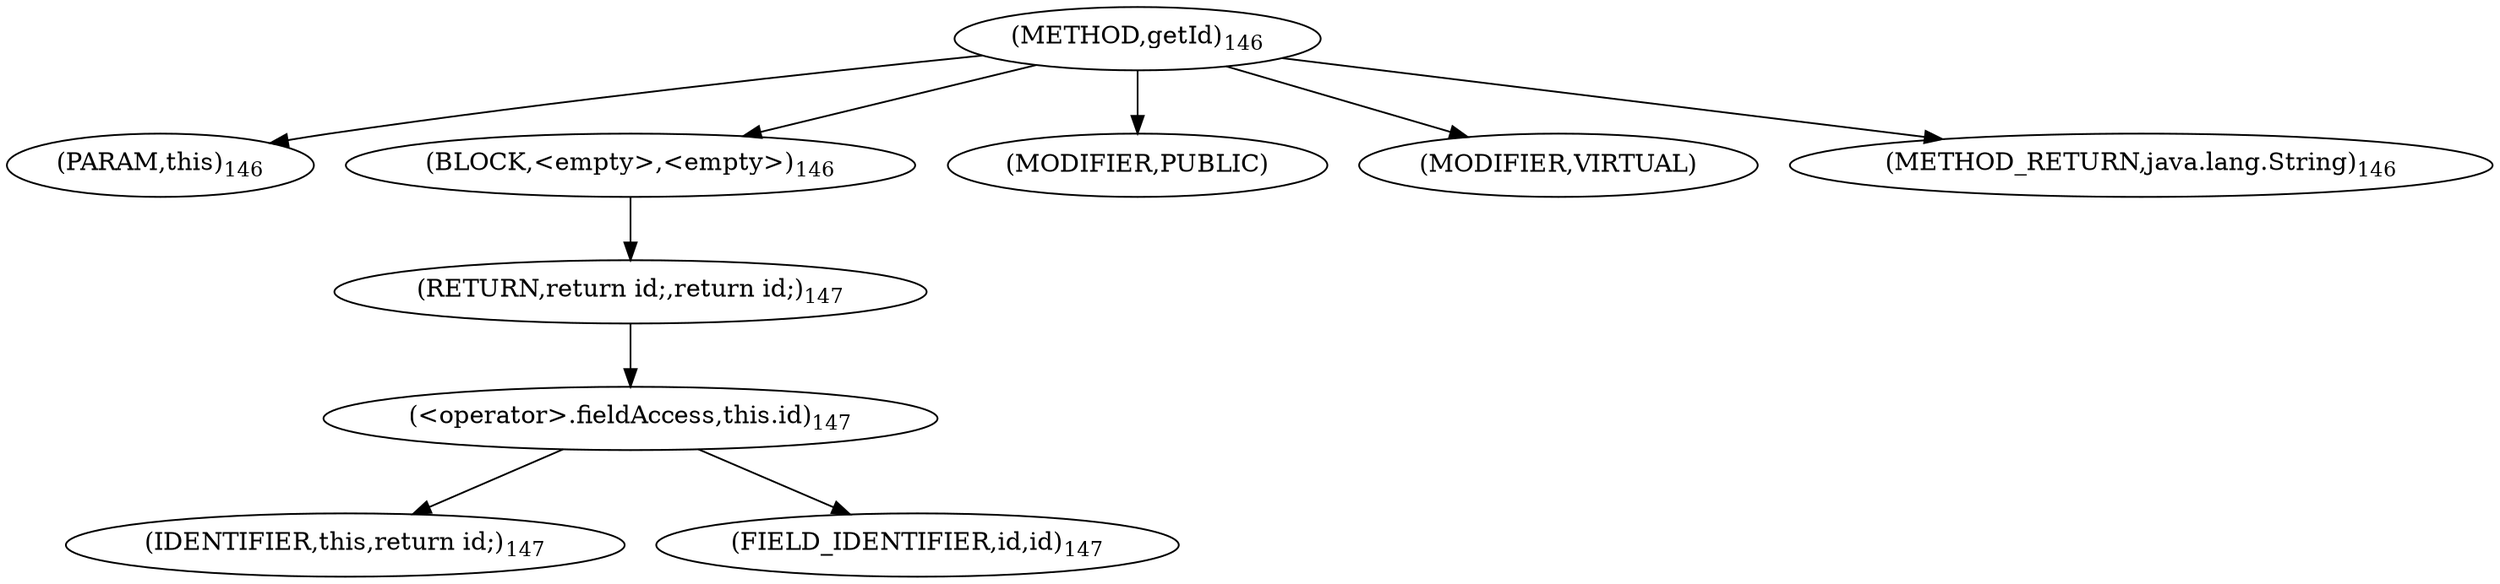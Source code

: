 digraph "getId" {  
"194" [label = <(METHOD,getId)<SUB>146</SUB>> ]
"195" [label = <(PARAM,this)<SUB>146</SUB>> ]
"196" [label = <(BLOCK,&lt;empty&gt;,&lt;empty&gt;)<SUB>146</SUB>> ]
"197" [label = <(RETURN,return id;,return id;)<SUB>147</SUB>> ]
"198" [label = <(&lt;operator&gt;.fieldAccess,this.id)<SUB>147</SUB>> ]
"199" [label = <(IDENTIFIER,this,return id;)<SUB>147</SUB>> ]
"200" [label = <(FIELD_IDENTIFIER,id,id)<SUB>147</SUB>> ]
"201" [label = <(MODIFIER,PUBLIC)> ]
"202" [label = <(MODIFIER,VIRTUAL)> ]
"203" [label = <(METHOD_RETURN,java.lang.String)<SUB>146</SUB>> ]
  "194" -> "195" 
  "194" -> "196" 
  "194" -> "201" 
  "194" -> "202" 
  "194" -> "203" 
  "196" -> "197" 
  "197" -> "198" 
  "198" -> "199" 
  "198" -> "200" 
}
